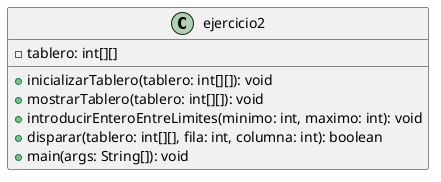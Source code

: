 @startuml
class ejercicio2 {
  -tablero: int[][]
  +inicializarTablero(tablero: int[][]): void
  +mostrarTablero(tablero: int[][]): void
  +introducirEnteroEntreLimites(minimo: int, maximo: int): void
  +disparar(tablero: int[][], fila: int, columna: int): boolean
  +main(args: String[]): void
}
@enduml